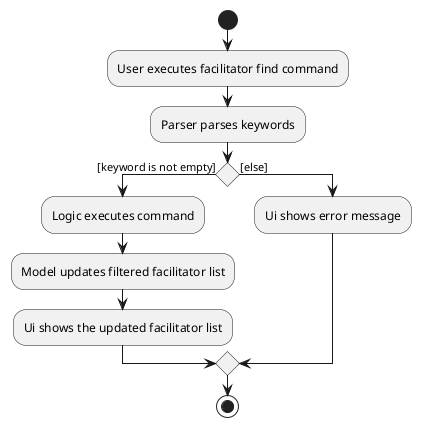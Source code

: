 @startuml
start
:User executes facilitator find command;
:Parser parses keywords;
if () then ([keyword is not empty])
    :Logic executes command;
    :Model updates filtered facilitator list;
    :Ui shows the updated facilitator list;
else ([else])
    :Ui shows error message;
endif
stop
@enduml
